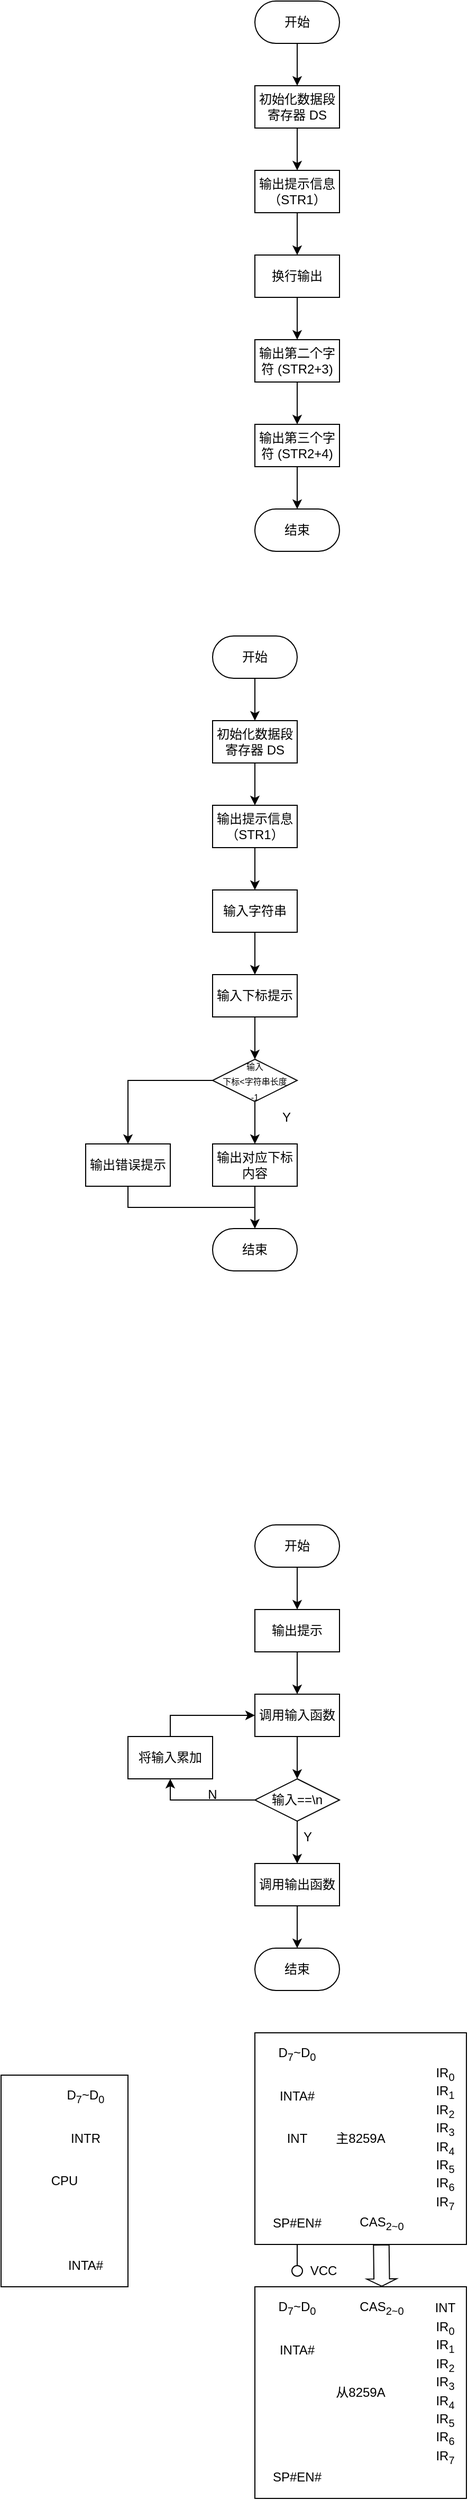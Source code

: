 <mxfile version="25.0.3">
  <diagram name="第 1 页" id="qM_Vd2Z4YwPu5ygJ0VQ-">
    <mxGraphModel dx="1195" dy="683" grid="1" gridSize="10" guides="1" tooltips="1" connect="1" arrows="1" fold="1" page="1" pageScale="1" pageWidth="827" pageHeight="1169" math="0" shadow="0">
      <root>
        <mxCell id="0" />
        <mxCell id="1" parent="0" />
        <mxCell id="CKOHkXb5RTJAz6bEvQPp-3" style="edgeStyle=orthogonalEdgeStyle;rounded=0;orthogonalLoop=1;jettySize=auto;html=1;entryX=0.5;entryY=0;entryDx=0;entryDy=0;" parent="1" source="CKOHkXb5RTJAz6bEvQPp-1" target="CKOHkXb5RTJAz6bEvQPp-2" edge="1">
          <mxGeometry relative="1" as="geometry" />
        </mxCell>
        <mxCell id="CKOHkXb5RTJAz6bEvQPp-1" value="开始" style="rounded=1;whiteSpace=wrap;html=1;arcSize=50;" parent="1" vertex="1">
          <mxGeometry x="280" y="160" width="80" height="40" as="geometry" />
        </mxCell>
        <mxCell id="CKOHkXb5RTJAz6bEvQPp-5" style="edgeStyle=orthogonalEdgeStyle;rounded=0;orthogonalLoop=1;jettySize=auto;html=1;entryX=0.5;entryY=0;entryDx=0;entryDy=0;" parent="1" source="CKOHkXb5RTJAz6bEvQPp-2" target="CKOHkXb5RTJAz6bEvQPp-4" edge="1">
          <mxGeometry relative="1" as="geometry" />
        </mxCell>
        <mxCell id="CKOHkXb5RTJAz6bEvQPp-2" value="初始化数据段寄存器 DS" style="rounded=0;whiteSpace=wrap;html=1;" parent="1" vertex="1">
          <mxGeometry x="280" y="240" width="80" height="40" as="geometry" />
        </mxCell>
        <mxCell id="CKOHkXb5RTJAz6bEvQPp-7" style="edgeStyle=orthogonalEdgeStyle;rounded=0;orthogonalLoop=1;jettySize=auto;html=1;" parent="1" source="CKOHkXb5RTJAz6bEvQPp-4" target="CKOHkXb5RTJAz6bEvQPp-6" edge="1">
          <mxGeometry relative="1" as="geometry" />
        </mxCell>
        <mxCell id="CKOHkXb5RTJAz6bEvQPp-4" value="输出提示信息（STR1）" style="rounded=0;whiteSpace=wrap;html=1;" parent="1" vertex="1">
          <mxGeometry x="280" y="320" width="80" height="40" as="geometry" />
        </mxCell>
        <mxCell id="CKOHkXb5RTJAz6bEvQPp-10" style="edgeStyle=orthogonalEdgeStyle;rounded=0;orthogonalLoop=1;jettySize=auto;html=1;entryX=0.5;entryY=0;entryDx=0;entryDy=0;" parent="1" source="CKOHkXb5RTJAz6bEvQPp-6" target="CKOHkXb5RTJAz6bEvQPp-8" edge="1">
          <mxGeometry relative="1" as="geometry" />
        </mxCell>
        <mxCell id="CKOHkXb5RTJAz6bEvQPp-6" value="换行输出" style="rounded=0;whiteSpace=wrap;html=1;" parent="1" vertex="1">
          <mxGeometry x="280" y="400" width="80" height="40" as="geometry" />
        </mxCell>
        <mxCell id="CKOHkXb5RTJAz6bEvQPp-11" style="edgeStyle=orthogonalEdgeStyle;rounded=0;orthogonalLoop=1;jettySize=auto;html=1;entryX=0.5;entryY=0;entryDx=0;entryDy=0;" parent="1" source="CKOHkXb5RTJAz6bEvQPp-8" target="CKOHkXb5RTJAz6bEvQPp-9" edge="1">
          <mxGeometry relative="1" as="geometry" />
        </mxCell>
        <mxCell id="CKOHkXb5RTJAz6bEvQPp-8" value="输出第二个字符 (STR2+3)" style="rounded=0;whiteSpace=wrap;html=1;" parent="1" vertex="1">
          <mxGeometry x="280" y="480" width="80" height="40" as="geometry" />
        </mxCell>
        <mxCell id="CKOHkXb5RTJAz6bEvQPp-13" style="edgeStyle=orthogonalEdgeStyle;rounded=0;orthogonalLoop=1;jettySize=auto;html=1;" parent="1" source="CKOHkXb5RTJAz6bEvQPp-9" target="CKOHkXb5RTJAz6bEvQPp-12" edge="1">
          <mxGeometry relative="1" as="geometry" />
        </mxCell>
        <mxCell id="CKOHkXb5RTJAz6bEvQPp-9" value="输出第三个字符 (STR2+4)" style="rounded=0;whiteSpace=wrap;html=1;" parent="1" vertex="1">
          <mxGeometry x="280" y="560" width="80" height="40" as="geometry" />
        </mxCell>
        <mxCell id="CKOHkXb5RTJAz6bEvQPp-12" value="结束" style="rounded=1;whiteSpace=wrap;html=1;arcSize=50;" parent="1" vertex="1">
          <mxGeometry x="280" y="640" width="80" height="40" as="geometry" />
        </mxCell>
        <mxCell id="7yRLnJ1UI4WY9eKZldCq-5" style="edgeStyle=orthogonalEdgeStyle;rounded=0;orthogonalLoop=1;jettySize=auto;html=1;entryX=0.5;entryY=0;entryDx=0;entryDy=0;" parent="1" source="7yRLnJ1UI4WY9eKZldCq-1" target="7yRLnJ1UI4WY9eKZldCq-3" edge="1">
          <mxGeometry relative="1" as="geometry" />
        </mxCell>
        <mxCell id="7yRLnJ1UI4WY9eKZldCq-1" value="开始" style="rounded=1;whiteSpace=wrap;html=1;arcSize=50;" parent="1" vertex="1">
          <mxGeometry x="240" y="760" width="80" height="40" as="geometry" />
        </mxCell>
        <mxCell id="7yRLnJ1UI4WY9eKZldCq-2" style="edgeStyle=orthogonalEdgeStyle;rounded=0;orthogonalLoop=1;jettySize=auto;html=1;entryX=0.5;entryY=0;entryDx=0;entryDy=0;" parent="1" source="7yRLnJ1UI4WY9eKZldCq-3" target="7yRLnJ1UI4WY9eKZldCq-4" edge="1">
          <mxGeometry relative="1" as="geometry" />
        </mxCell>
        <mxCell id="7yRLnJ1UI4WY9eKZldCq-3" value="初始化数据段寄存器 DS" style="rounded=0;whiteSpace=wrap;html=1;" parent="1" vertex="1">
          <mxGeometry x="240" y="840" width="80" height="40" as="geometry" />
        </mxCell>
        <mxCell id="7yRLnJ1UI4WY9eKZldCq-4" value="输出提示信息（STR1）" style="rounded=0;whiteSpace=wrap;html=1;" parent="1" vertex="1">
          <mxGeometry x="240" y="920" width="80" height="40" as="geometry" />
        </mxCell>
        <mxCell id="7yRLnJ1UI4WY9eKZldCq-9" style="edgeStyle=orthogonalEdgeStyle;rounded=0;orthogonalLoop=1;jettySize=auto;html=1;entryX=0.5;entryY=0;entryDx=0;entryDy=0;" parent="1" source="7yRLnJ1UI4WY9eKZldCq-6" target="7yRLnJ1UI4WY9eKZldCq-8" edge="1">
          <mxGeometry relative="1" as="geometry" />
        </mxCell>
        <mxCell id="7yRLnJ1UI4WY9eKZldCq-6" value="输入字符串" style="rounded=0;whiteSpace=wrap;html=1;" parent="1" vertex="1">
          <mxGeometry x="240" y="1000" width="80" height="40" as="geometry" />
        </mxCell>
        <mxCell id="7yRLnJ1UI4WY9eKZldCq-7" style="edgeStyle=orthogonalEdgeStyle;rounded=0;orthogonalLoop=1;jettySize=auto;html=1;entryX=0.5;entryY=0;entryDx=0;entryDy=0;" parent="1" source="7yRLnJ1UI4WY9eKZldCq-4" target="7yRLnJ1UI4WY9eKZldCq-6" edge="1">
          <mxGeometry relative="1" as="geometry" />
        </mxCell>
        <mxCell id="7yRLnJ1UI4WY9eKZldCq-11" style="edgeStyle=orthogonalEdgeStyle;rounded=0;orthogonalLoop=1;jettySize=auto;html=1;" parent="1" source="7yRLnJ1UI4WY9eKZldCq-8" target="7yRLnJ1UI4WY9eKZldCq-10" edge="1">
          <mxGeometry relative="1" as="geometry" />
        </mxCell>
        <mxCell id="7yRLnJ1UI4WY9eKZldCq-8" value="输入下标提示" style="rounded=0;whiteSpace=wrap;html=1;" parent="1" vertex="1">
          <mxGeometry x="240" y="1080" width="80" height="40" as="geometry" />
        </mxCell>
        <mxCell id="7yRLnJ1UI4WY9eKZldCq-13" style="edgeStyle=orthogonalEdgeStyle;rounded=0;orthogonalLoop=1;jettySize=auto;html=1;" parent="1" source="7yRLnJ1UI4WY9eKZldCq-10" edge="1">
          <mxGeometry relative="1" as="geometry">
            <mxPoint x="280" y="1240" as="targetPoint" />
          </mxGeometry>
        </mxCell>
        <mxCell id="7yRLnJ1UI4WY9eKZldCq-19" style="edgeStyle=orthogonalEdgeStyle;rounded=0;orthogonalLoop=1;jettySize=auto;html=1;entryX=0.5;entryY=0;entryDx=0;entryDy=0;" parent="1" source="7yRLnJ1UI4WY9eKZldCq-10" target="7yRLnJ1UI4WY9eKZldCq-18" edge="1">
          <mxGeometry relative="1" as="geometry" />
        </mxCell>
        <mxCell id="7yRLnJ1UI4WY9eKZldCq-10" value="&lt;font style=&quot;font-size: 8px;&quot;&gt;输入&lt;/font&gt;&lt;div&gt;&lt;font style=&quot;font-size: 8px;&quot;&gt;下&lt;/font&gt;&lt;font style=&quot;background-color: initial; font-size: 8px;&quot;&gt;标&amp;lt;字符串长&lt;/font&gt;&lt;span style=&quot;background-color: initial; font-size: 8px;&quot;&gt;度&lt;/span&gt;&lt;div&gt;&lt;span style=&quot;font-size: 8px; background-color: initial;&quot;&gt;-1&lt;/span&gt;&lt;/div&gt;&lt;/div&gt;" style="rhombus;whiteSpace=wrap;html=1;" parent="1" vertex="1">
          <mxGeometry x="240" y="1160" width="80" height="40" as="geometry" />
        </mxCell>
        <mxCell id="7yRLnJ1UI4WY9eKZldCq-16" style="edgeStyle=orthogonalEdgeStyle;rounded=0;orthogonalLoop=1;jettySize=auto;html=1;entryX=0.5;entryY=0;entryDx=0;entryDy=0;" parent="1" source="7yRLnJ1UI4WY9eKZldCq-14" target="7yRLnJ1UI4WY9eKZldCq-15" edge="1">
          <mxGeometry relative="1" as="geometry" />
        </mxCell>
        <mxCell id="7yRLnJ1UI4WY9eKZldCq-14" value="输出对应下标内容" style="rounded=0;whiteSpace=wrap;html=1;" parent="1" vertex="1">
          <mxGeometry x="240" y="1240" width="80" height="40" as="geometry" />
        </mxCell>
        <mxCell id="7yRLnJ1UI4WY9eKZldCq-15" value="结束" style="rounded=1;whiteSpace=wrap;html=1;arcSize=50;" parent="1" vertex="1">
          <mxGeometry x="240" y="1320" width="80" height="40" as="geometry" />
        </mxCell>
        <mxCell id="7yRLnJ1UI4WY9eKZldCq-17" value="Y" style="text;html=1;align=center;verticalAlign=middle;whiteSpace=wrap;rounded=0;" parent="1" vertex="1">
          <mxGeometry x="280" y="1200" width="60" height="30" as="geometry" />
        </mxCell>
        <mxCell id="7yRLnJ1UI4WY9eKZldCq-18" value="输出错误提示" style="rounded=0;whiteSpace=wrap;html=1;" parent="1" vertex="1">
          <mxGeometry x="120" y="1240" width="80" height="40" as="geometry" />
        </mxCell>
        <mxCell id="7yRLnJ1UI4WY9eKZldCq-21" value="" style="endArrow=none;html=1;rounded=0;exitX=0.5;exitY=1;exitDx=0;exitDy=0;" parent="1" source="7yRLnJ1UI4WY9eKZldCq-18" edge="1">
          <mxGeometry width="50" height="50" relative="1" as="geometry">
            <mxPoint x="160" y="1300" as="sourcePoint" />
            <mxPoint x="280" y="1300" as="targetPoint" />
            <Array as="points">
              <mxPoint x="160" y="1300" />
            </Array>
          </mxGeometry>
        </mxCell>
        <mxCell id="BoqUyhiPFlQtKTsmYZfX-4" style="edgeStyle=orthogonalEdgeStyle;rounded=0;orthogonalLoop=1;jettySize=auto;html=1;entryX=0.5;entryY=0;entryDx=0;entryDy=0;" parent="1" source="BoqUyhiPFlQtKTsmYZfX-1" target="BoqUyhiPFlQtKTsmYZfX-3" edge="1">
          <mxGeometry relative="1" as="geometry" />
        </mxCell>
        <mxCell id="BoqUyhiPFlQtKTsmYZfX-1" value="开始" style="rounded=1;whiteSpace=wrap;html=1;arcSize=50;" parent="1" vertex="1">
          <mxGeometry x="280" y="1600" width="80" height="40" as="geometry" />
        </mxCell>
        <mxCell id="BoqUyhiPFlQtKTsmYZfX-2" value="结束" style="rounded=1;whiteSpace=wrap;html=1;arcSize=50;" parent="1" vertex="1">
          <mxGeometry x="280" y="2000" width="80" height="40" as="geometry" />
        </mxCell>
        <mxCell id="BoqUyhiPFlQtKTsmYZfX-7" style="edgeStyle=orthogonalEdgeStyle;rounded=0;orthogonalLoop=1;jettySize=auto;html=1;entryX=0.5;entryY=0;entryDx=0;entryDy=0;" parent="1" source="BoqUyhiPFlQtKTsmYZfX-3" target="BoqUyhiPFlQtKTsmYZfX-5" edge="1">
          <mxGeometry relative="1" as="geometry" />
        </mxCell>
        <mxCell id="BoqUyhiPFlQtKTsmYZfX-3" value="输出提示" style="rounded=0;whiteSpace=wrap;html=1;" parent="1" vertex="1">
          <mxGeometry x="280" y="1680" width="80" height="40" as="geometry" />
        </mxCell>
        <mxCell id="BoqUyhiPFlQtKTsmYZfX-8" style="edgeStyle=orthogonalEdgeStyle;rounded=0;orthogonalLoop=1;jettySize=auto;html=1;" parent="1" source="BoqUyhiPFlQtKTsmYZfX-5" target="BoqUyhiPFlQtKTsmYZfX-6" edge="1">
          <mxGeometry relative="1" as="geometry" />
        </mxCell>
        <mxCell id="BoqUyhiPFlQtKTsmYZfX-5" value="调用输入函数" style="rounded=0;whiteSpace=wrap;html=1;" parent="1" vertex="1">
          <mxGeometry x="280" y="1760" width="80" height="40" as="geometry" />
        </mxCell>
        <mxCell id="BoqUyhiPFlQtKTsmYZfX-13" style="edgeStyle=orthogonalEdgeStyle;rounded=0;orthogonalLoop=1;jettySize=auto;html=1;entryX=0.5;entryY=0;entryDx=0;entryDy=0;" parent="1" source="BoqUyhiPFlQtKTsmYZfX-6" target="BoqUyhiPFlQtKTsmYZfX-12" edge="1">
          <mxGeometry relative="1" as="geometry" />
        </mxCell>
        <mxCell id="BoqUyhiPFlQtKTsmYZfX-16" style="edgeStyle=orthogonalEdgeStyle;rounded=0;orthogonalLoop=1;jettySize=auto;html=1;entryX=0.5;entryY=1;entryDx=0;entryDy=0;" parent="1" source="BoqUyhiPFlQtKTsmYZfX-6" target="BoqUyhiPFlQtKTsmYZfX-15" edge="1">
          <mxGeometry relative="1" as="geometry" />
        </mxCell>
        <mxCell id="BoqUyhiPFlQtKTsmYZfX-6" value="输入==\n" style="rhombus;whiteSpace=wrap;html=1;" parent="1" vertex="1">
          <mxGeometry x="280" y="1840" width="80" height="40" as="geometry" />
        </mxCell>
        <mxCell id="BoqUyhiPFlQtKTsmYZfX-20" style="edgeStyle=orthogonalEdgeStyle;rounded=0;orthogonalLoop=1;jettySize=auto;html=1;entryX=0.5;entryY=0;entryDx=0;entryDy=0;" parent="1" source="BoqUyhiPFlQtKTsmYZfX-12" target="BoqUyhiPFlQtKTsmYZfX-2" edge="1">
          <mxGeometry relative="1" as="geometry" />
        </mxCell>
        <mxCell id="BoqUyhiPFlQtKTsmYZfX-12" value="调用输出函数" style="rounded=0;whiteSpace=wrap;html=1;" parent="1" vertex="1">
          <mxGeometry x="280" y="1920" width="80" height="40" as="geometry" />
        </mxCell>
        <mxCell id="BoqUyhiPFlQtKTsmYZfX-17" style="edgeStyle=orthogonalEdgeStyle;rounded=0;orthogonalLoop=1;jettySize=auto;html=1;entryX=0;entryY=0.5;entryDx=0;entryDy=0;" parent="1" source="BoqUyhiPFlQtKTsmYZfX-15" target="BoqUyhiPFlQtKTsmYZfX-5" edge="1">
          <mxGeometry relative="1" as="geometry">
            <Array as="points">
              <mxPoint x="200" y="1780" />
            </Array>
          </mxGeometry>
        </mxCell>
        <mxCell id="BoqUyhiPFlQtKTsmYZfX-15" value="将输入累加" style="rounded=0;whiteSpace=wrap;html=1;" parent="1" vertex="1">
          <mxGeometry x="160" y="1800" width="80" height="40" as="geometry" />
        </mxCell>
        <mxCell id="BoqUyhiPFlQtKTsmYZfX-18" value="N" style="text;html=1;align=center;verticalAlign=middle;whiteSpace=wrap;rounded=0;" parent="1" vertex="1">
          <mxGeometry x="210" y="1840" width="60" height="30" as="geometry" />
        </mxCell>
        <mxCell id="BoqUyhiPFlQtKTsmYZfX-19" value="Y" style="text;html=1;align=center;verticalAlign=middle;whiteSpace=wrap;rounded=0;" parent="1" vertex="1">
          <mxGeometry x="300" y="1880" width="60" height="30" as="geometry" />
        </mxCell>
        <mxCell id="Rfe_46gNkRVvI8GZcj9P-1" value="CPU" style="rounded=0;whiteSpace=wrap;html=1;" vertex="1" parent="1">
          <mxGeometry x="40" y="2120" width="120" height="200" as="geometry" />
        </mxCell>
        <mxCell id="Rfe_46gNkRVvI8GZcj9P-2" value="D&lt;sub&gt;7&lt;/sub&gt;~D&lt;sub&gt;0&lt;/sub&gt;" style="text;html=1;align=center;verticalAlign=middle;whiteSpace=wrap;rounded=0;" vertex="1" parent="1">
          <mxGeometry x="80" y="2120" width="80" height="40" as="geometry" />
        </mxCell>
        <mxCell id="Rfe_46gNkRVvI8GZcj9P-3" value="INTR" style="text;html=1;align=center;verticalAlign=middle;whiteSpace=wrap;rounded=0;" vertex="1" parent="1">
          <mxGeometry x="80" y="2160" width="80" height="40" as="geometry" />
        </mxCell>
        <mxCell id="Rfe_46gNkRVvI8GZcj9P-4" value="INTA#" style="text;html=1;align=center;verticalAlign=middle;whiteSpace=wrap;rounded=0;" vertex="1" parent="1">
          <mxGeometry x="80" y="2280" width="80" height="40" as="geometry" />
        </mxCell>
        <mxCell id="Rfe_46gNkRVvI8GZcj9P-5" value="主8259A" style="rounded=0;whiteSpace=wrap;html=1;" vertex="1" parent="1">
          <mxGeometry x="280" y="2080" width="200" height="200" as="geometry" />
        </mxCell>
        <mxCell id="Rfe_46gNkRVvI8GZcj9P-6" value="D&lt;sub&gt;7&lt;/sub&gt;~D&lt;sub&gt;0&lt;/sub&gt;" style="text;html=1;align=center;verticalAlign=middle;whiteSpace=wrap;rounded=0;" vertex="1" parent="1">
          <mxGeometry x="280" y="2080" width="80" height="40" as="geometry" />
        </mxCell>
        <mxCell id="Rfe_46gNkRVvI8GZcj9P-7" value="INTA#" style="text;html=1;align=center;verticalAlign=middle;whiteSpace=wrap;rounded=0;" vertex="1" parent="1">
          <mxGeometry x="280" y="2120" width="80" height="40" as="geometry" />
        </mxCell>
        <mxCell id="Rfe_46gNkRVvI8GZcj9P-8" value="INT" style="text;html=1;align=center;verticalAlign=middle;whiteSpace=wrap;rounded=0;" vertex="1" parent="1">
          <mxGeometry x="280" y="2160" width="80" height="40" as="geometry" />
        </mxCell>
        <mxCell id="Rfe_46gNkRVvI8GZcj9P-9" value="SP#EN#" style="text;html=1;align=center;verticalAlign=middle;whiteSpace=wrap;rounded=0;" vertex="1" parent="1">
          <mxGeometry x="280" y="2240" width="80" height="40" as="geometry" />
        </mxCell>
        <mxCell id="Rfe_46gNkRVvI8GZcj9P-10" value="CAS&lt;sub&gt;2~0&lt;/sub&gt;" style="text;html=1;align=center;verticalAlign=middle;whiteSpace=wrap;rounded=0;" vertex="1" parent="1">
          <mxGeometry x="360" y="2240" width="80" height="40" as="geometry" />
        </mxCell>
        <mxCell id="Rfe_46gNkRVvI8GZcj9P-11" value="IR&lt;sub&gt;0&lt;/sub&gt;&lt;div&gt;IR&lt;sub&gt;1&lt;/sub&gt;&lt;/div&gt;&lt;div&gt;IR&lt;sub&gt;2&lt;/sub&gt;&lt;/div&gt;&lt;div&gt;IR&lt;sub&gt;3&lt;/sub&gt;&lt;/div&gt;&lt;div&gt;IR&lt;sub&gt;4&lt;/sub&gt;&lt;/div&gt;&lt;div&gt;IR&lt;sub&gt;5&lt;/sub&gt;&lt;/div&gt;&lt;div&gt;IR&lt;sub&gt;6&lt;/sub&gt;&lt;/div&gt;&lt;div&gt;IR&lt;sub&gt;7&lt;/sub&gt;&lt;/div&gt;" style="text;html=1;align=center;verticalAlign=middle;whiteSpace=wrap;rounded=0;" vertex="1" parent="1">
          <mxGeometry x="440" y="2080" width="40" height="200" as="geometry" />
        </mxCell>
        <mxCell id="Rfe_46gNkRVvI8GZcj9P-12" value="从8259A" style="rounded=0;whiteSpace=wrap;html=1;" vertex="1" parent="1">
          <mxGeometry x="280" y="2320" width="200" height="200" as="geometry" />
        </mxCell>
        <mxCell id="Rfe_46gNkRVvI8GZcj9P-13" value="D&lt;sub&gt;7&lt;/sub&gt;~D&lt;sub&gt;0&lt;/sub&gt;" style="text;html=1;align=center;verticalAlign=middle;whiteSpace=wrap;rounded=0;" vertex="1" parent="1">
          <mxGeometry x="280" y="2320" width="80" height="40" as="geometry" />
        </mxCell>
        <mxCell id="Rfe_46gNkRVvI8GZcj9P-14" value="INTA#" style="text;html=1;align=center;verticalAlign=middle;whiteSpace=wrap;rounded=0;" vertex="1" parent="1">
          <mxGeometry x="280" y="2360" width="80" height="40" as="geometry" />
        </mxCell>
        <mxCell id="Rfe_46gNkRVvI8GZcj9P-15" value="INT" style="text;html=1;align=center;verticalAlign=middle;whiteSpace=wrap;rounded=0;" vertex="1" parent="1">
          <mxGeometry x="440" y="2320" width="40" height="40" as="geometry" />
        </mxCell>
        <mxCell id="Rfe_46gNkRVvI8GZcj9P-16" value="SP#EN#" style="text;html=1;align=center;verticalAlign=middle;whiteSpace=wrap;rounded=0;" vertex="1" parent="1">
          <mxGeometry x="280" y="2480" width="80" height="40" as="geometry" />
        </mxCell>
        <mxCell id="Rfe_46gNkRVvI8GZcj9P-17" value="CAS&lt;sub&gt;2~0&lt;/sub&gt;" style="text;html=1;align=center;verticalAlign=middle;whiteSpace=wrap;rounded=0;" vertex="1" parent="1">
          <mxGeometry x="360" y="2320" width="80" height="40" as="geometry" />
        </mxCell>
        <mxCell id="Rfe_46gNkRVvI8GZcj9P-18" value="IR&lt;sub&gt;0&lt;/sub&gt;&lt;div&gt;IR&lt;sub&gt;1&lt;/sub&gt;&lt;/div&gt;&lt;div&gt;IR&lt;sub&gt;2&lt;/sub&gt;&lt;/div&gt;&lt;div&gt;IR&lt;sub&gt;3&lt;/sub&gt;&lt;/div&gt;&lt;div&gt;IR&lt;sub&gt;4&lt;/sub&gt;&lt;/div&gt;&lt;div&gt;IR&lt;sub&gt;5&lt;/sub&gt;&lt;/div&gt;&lt;div&gt;IR&lt;sub&gt;6&lt;/sub&gt;&lt;/div&gt;&lt;div&gt;IR&lt;sub&gt;7&lt;/sub&gt;&lt;/div&gt;" style="text;html=1;align=center;verticalAlign=middle;whiteSpace=wrap;rounded=0;" vertex="1" parent="1">
          <mxGeometry x="440" y="2320" width="40" height="200" as="geometry" />
        </mxCell>
        <mxCell id="Rfe_46gNkRVvI8GZcj9P-19" value="" style="shape=flexArrow;endArrow=classic;html=1;rounded=0;width=14.722;endSize=1.969;endWidth=12.448;" edge="1" parent="1">
          <mxGeometry width="50" height="50" relative="1" as="geometry">
            <mxPoint x="399.5" y="2280" as="sourcePoint" />
            <mxPoint x="400" y="2320" as="targetPoint" />
          </mxGeometry>
        </mxCell>
        <mxCell id="Rfe_46gNkRVvI8GZcj9P-21" value="" style="endArrow=none;html=1;rounded=0;entryX=0.5;entryY=1;entryDx=0;entryDy=0;" edge="1" parent="1" target="Rfe_46gNkRVvI8GZcj9P-9">
          <mxGeometry width="50" height="50" relative="1" as="geometry">
            <mxPoint x="320" y="2300" as="sourcePoint" />
            <mxPoint x="390" y="2250" as="targetPoint" />
          </mxGeometry>
        </mxCell>
        <mxCell id="Rfe_46gNkRVvI8GZcj9P-22" value="" style="ellipse;whiteSpace=wrap;html=1;aspect=fixed;" vertex="1" parent="1">
          <mxGeometry x="315" y="2300" width="10" height="10" as="geometry" />
        </mxCell>
        <mxCell id="Rfe_46gNkRVvI8GZcj9P-23" value="VCC" style="text;html=1;align=center;verticalAlign=middle;whiteSpace=wrap;rounded=0;" vertex="1" parent="1">
          <mxGeometry x="315" y="2290" width="60" height="30" as="geometry" />
        </mxCell>
      </root>
    </mxGraphModel>
  </diagram>
</mxfile>
